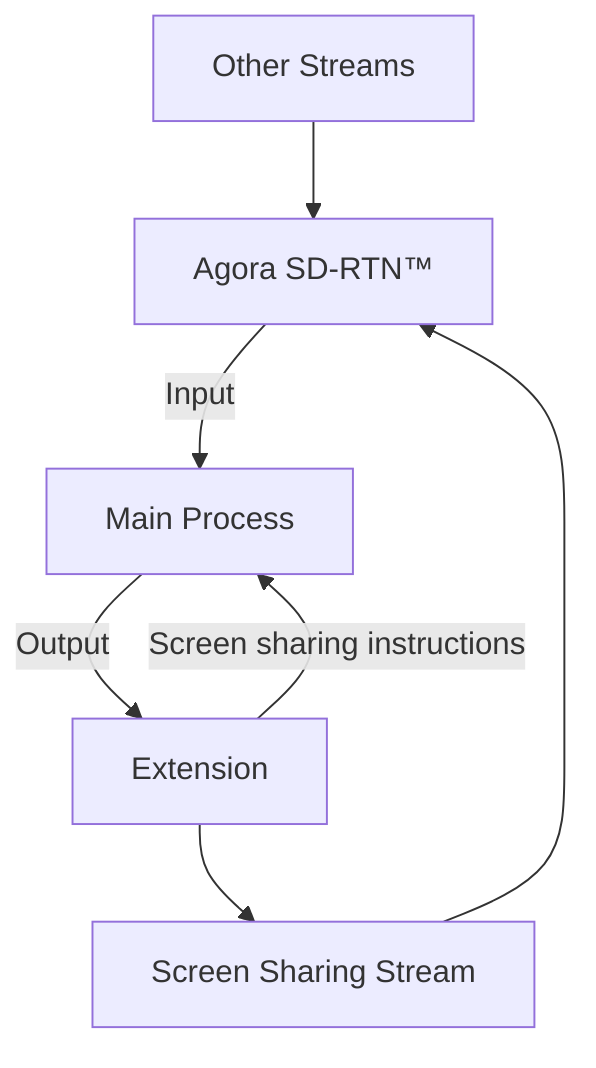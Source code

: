 flowchart TD
    A[Agora SD-RTN™] -->|Input| B[Main Process]
    B -->|Output| C[Extension]
    C -->|Screen sharing instructions| B
    C --> D[Screen Sharing Stream]
    D & E[Other Streams] --> A